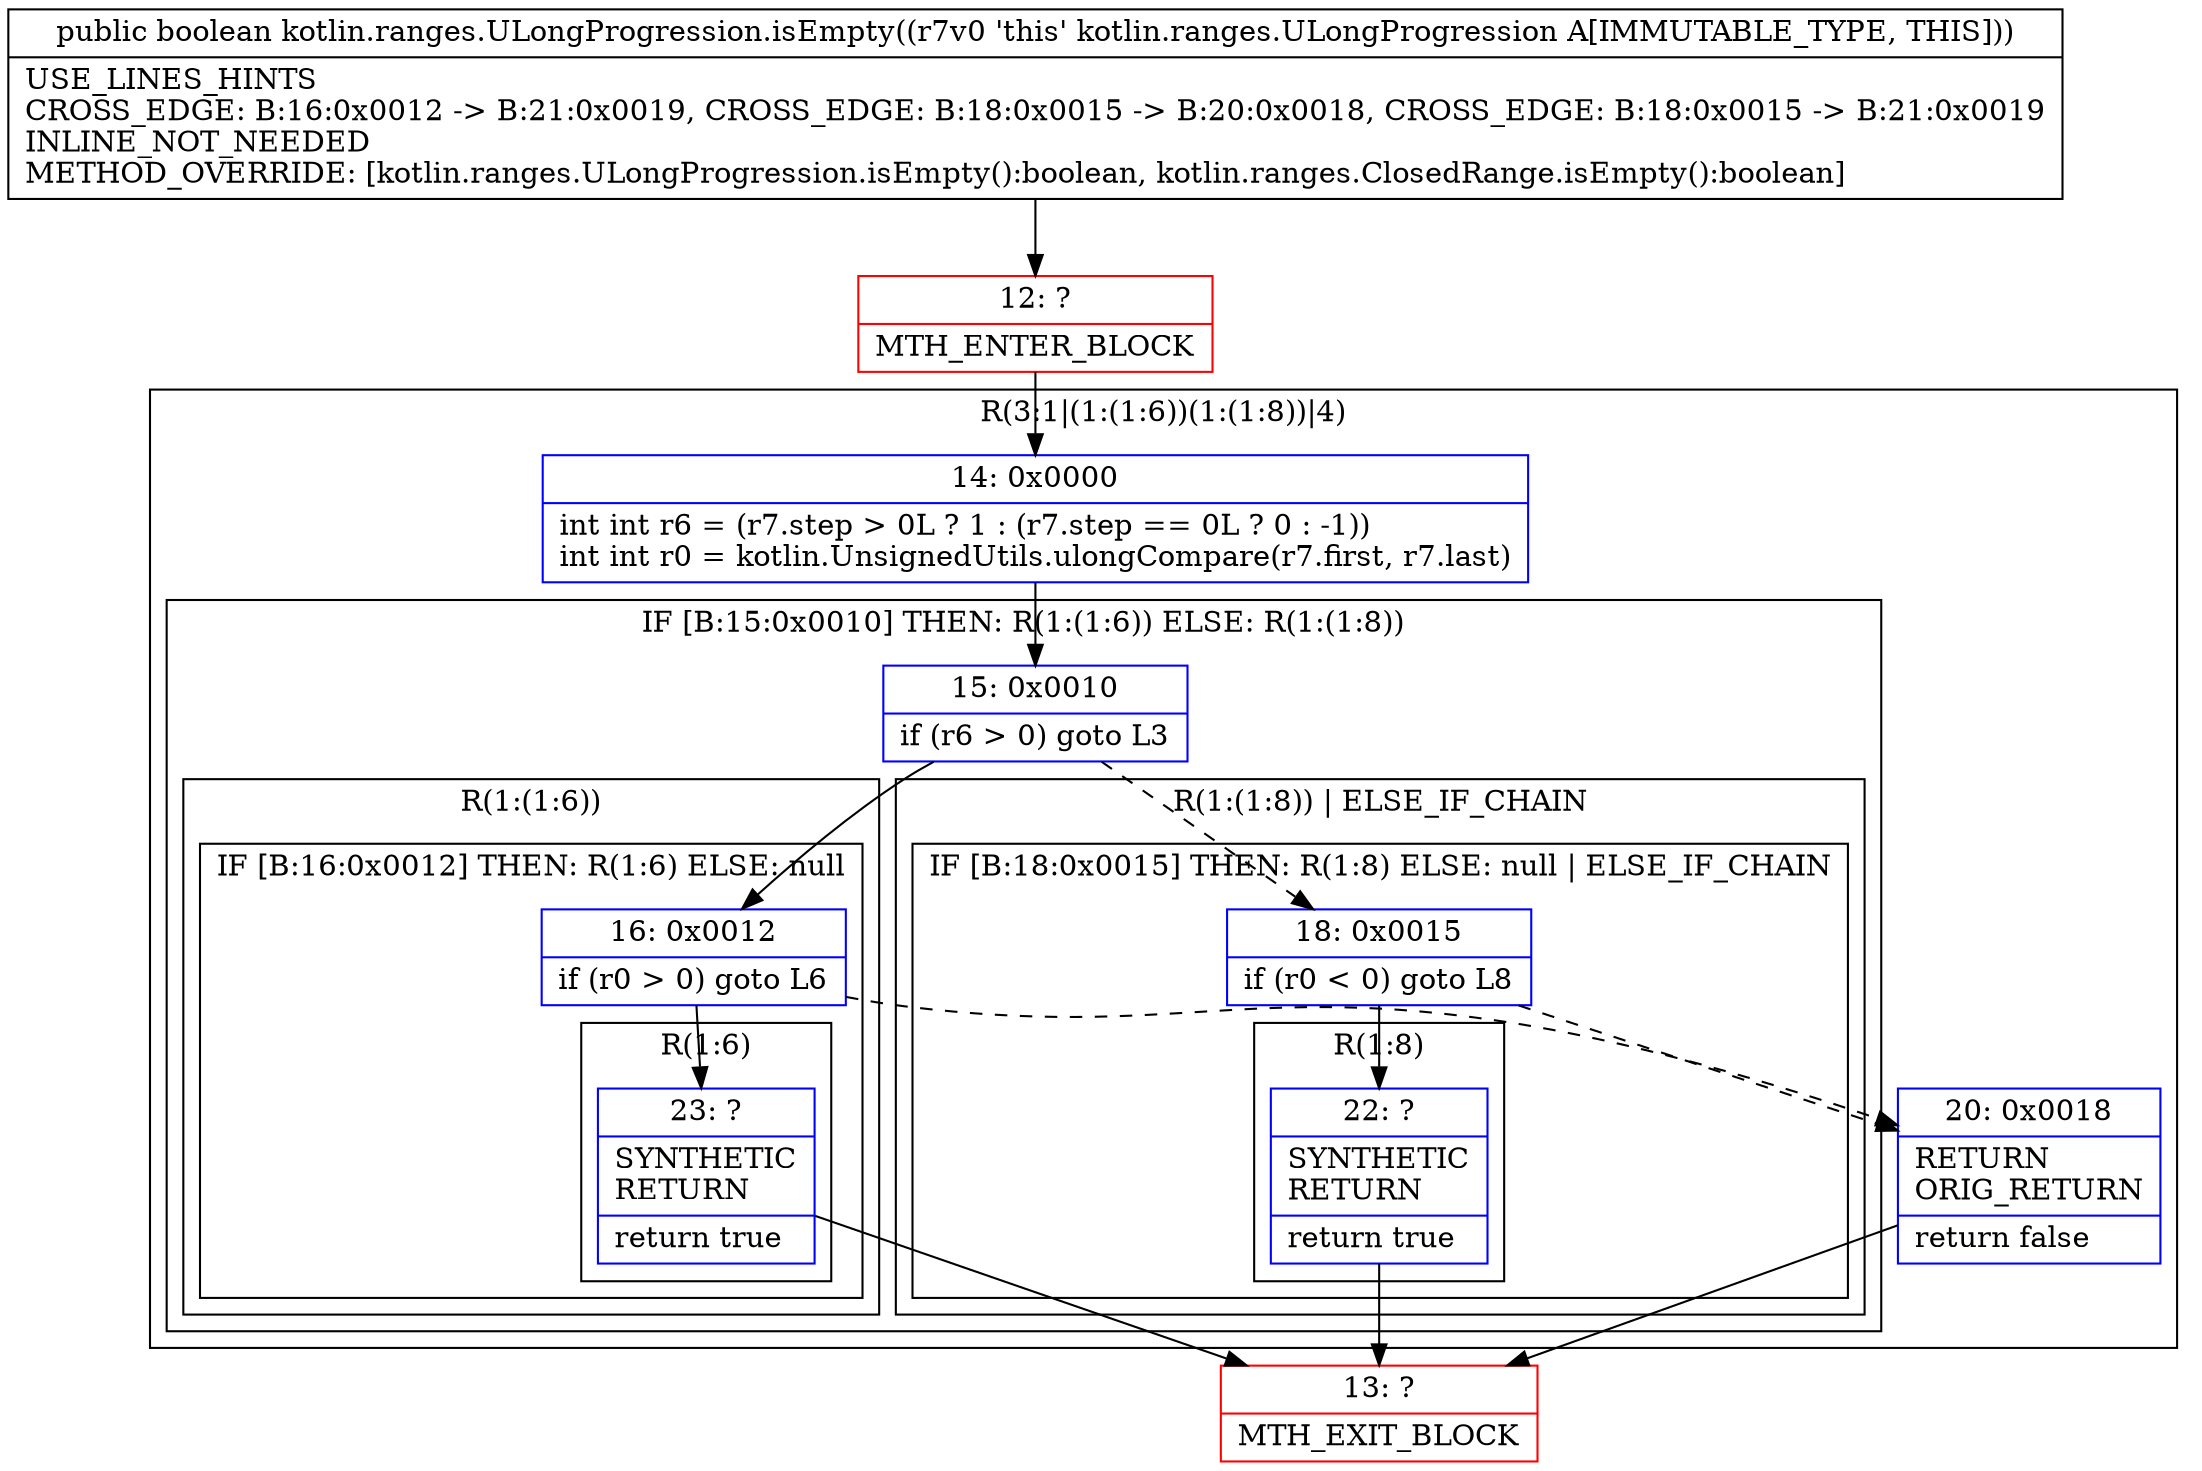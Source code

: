 digraph "CFG forkotlin.ranges.ULongProgression.isEmpty()Z" {
subgraph cluster_Region_409728345 {
label = "R(3:1|(1:(1:6))(1:(1:8))|4)";
node [shape=record,color=blue];
Node_14 [shape=record,label="{14\:\ 0x0000|int int r6 = (r7.step \> 0L ? 1 : (r7.step == 0L ? 0 : \-1))\lint int r0 = kotlin.UnsignedUtils.ulongCompare(r7.first, r7.last)\l}"];
subgraph cluster_IfRegion_1410956952 {
label = "IF [B:15:0x0010] THEN: R(1:(1:6)) ELSE: R(1:(1:8))";
node [shape=record,color=blue];
Node_15 [shape=record,label="{15\:\ 0x0010|if (r6 \> 0) goto L3\l}"];
subgraph cluster_Region_856543503 {
label = "R(1:(1:6))";
node [shape=record,color=blue];
subgraph cluster_IfRegion_1568519294 {
label = "IF [B:16:0x0012] THEN: R(1:6) ELSE: null";
node [shape=record,color=blue];
Node_16 [shape=record,label="{16\:\ 0x0012|if (r0 \> 0) goto L6\l}"];
subgraph cluster_Region_2048234025 {
label = "R(1:6)";
node [shape=record,color=blue];
Node_23 [shape=record,label="{23\:\ ?|SYNTHETIC\lRETURN\l|return true\l}"];
}
}
}
subgraph cluster_Region_655881383 {
label = "R(1:(1:8)) | ELSE_IF_CHAIN\l";
node [shape=record,color=blue];
subgraph cluster_IfRegion_303397593 {
label = "IF [B:18:0x0015] THEN: R(1:8) ELSE: null | ELSE_IF_CHAIN\l";
node [shape=record,color=blue];
Node_18 [shape=record,label="{18\:\ 0x0015|if (r0 \< 0) goto L8\l}"];
subgraph cluster_Region_1455640749 {
label = "R(1:8)";
node [shape=record,color=blue];
Node_22 [shape=record,label="{22\:\ ?|SYNTHETIC\lRETURN\l|return true\l}"];
}
}
}
}
Node_20 [shape=record,label="{20\:\ 0x0018|RETURN\lORIG_RETURN\l|return false\l}"];
}
Node_12 [shape=record,color=red,label="{12\:\ ?|MTH_ENTER_BLOCK\l}"];
Node_13 [shape=record,color=red,label="{13\:\ ?|MTH_EXIT_BLOCK\l}"];
MethodNode[shape=record,label="{public boolean kotlin.ranges.ULongProgression.isEmpty((r7v0 'this' kotlin.ranges.ULongProgression A[IMMUTABLE_TYPE, THIS]))  | USE_LINES_HINTS\lCROSS_EDGE: B:16:0x0012 \-\> B:21:0x0019, CROSS_EDGE: B:18:0x0015 \-\> B:20:0x0018, CROSS_EDGE: B:18:0x0015 \-\> B:21:0x0019\lINLINE_NOT_NEEDED\lMETHOD_OVERRIDE: [kotlin.ranges.ULongProgression.isEmpty():boolean, kotlin.ranges.ClosedRange.isEmpty():boolean]\l}"];
MethodNode -> Node_12;Node_14 -> Node_15;
Node_15 -> Node_16;
Node_15 -> Node_18[style=dashed];
Node_16 -> Node_20[style=dashed];
Node_16 -> Node_23;
Node_23 -> Node_13;
Node_18 -> Node_20[style=dashed];
Node_18 -> Node_22;
Node_22 -> Node_13;
Node_20 -> Node_13;
Node_12 -> Node_14;
}

